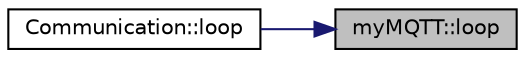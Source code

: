 digraph "myMQTT::loop"
{
 // LATEX_PDF_SIZE
  edge [fontname="Helvetica",fontsize="10",labelfontname="Helvetica",labelfontsize="10"];
  node [fontname="Helvetica",fontsize="10",shape=record];
  rankdir="RL";
  Node36 [label="myMQTT::loop",height=0.2,width=0.4,color="black", fillcolor="grey75", style="filled", fontcolor="black",tooltip="This should be called regularly to allow the client to process incoming messages and maintain its con..."];
  Node36 -> Node37 [dir="back",color="midnightblue",fontsize="10",style="solid",fontname="Helvetica"];
  Node37 [label="Communication::loop",height=0.2,width=0.4,color="black", fillcolor="white", style="filled",URL="$class_communication.html#a751d7d863cb0d5a93cd3490012984c55",tooltip="This should be called regularly to allow the client to process incoming messages and maintain its con..."];
}

